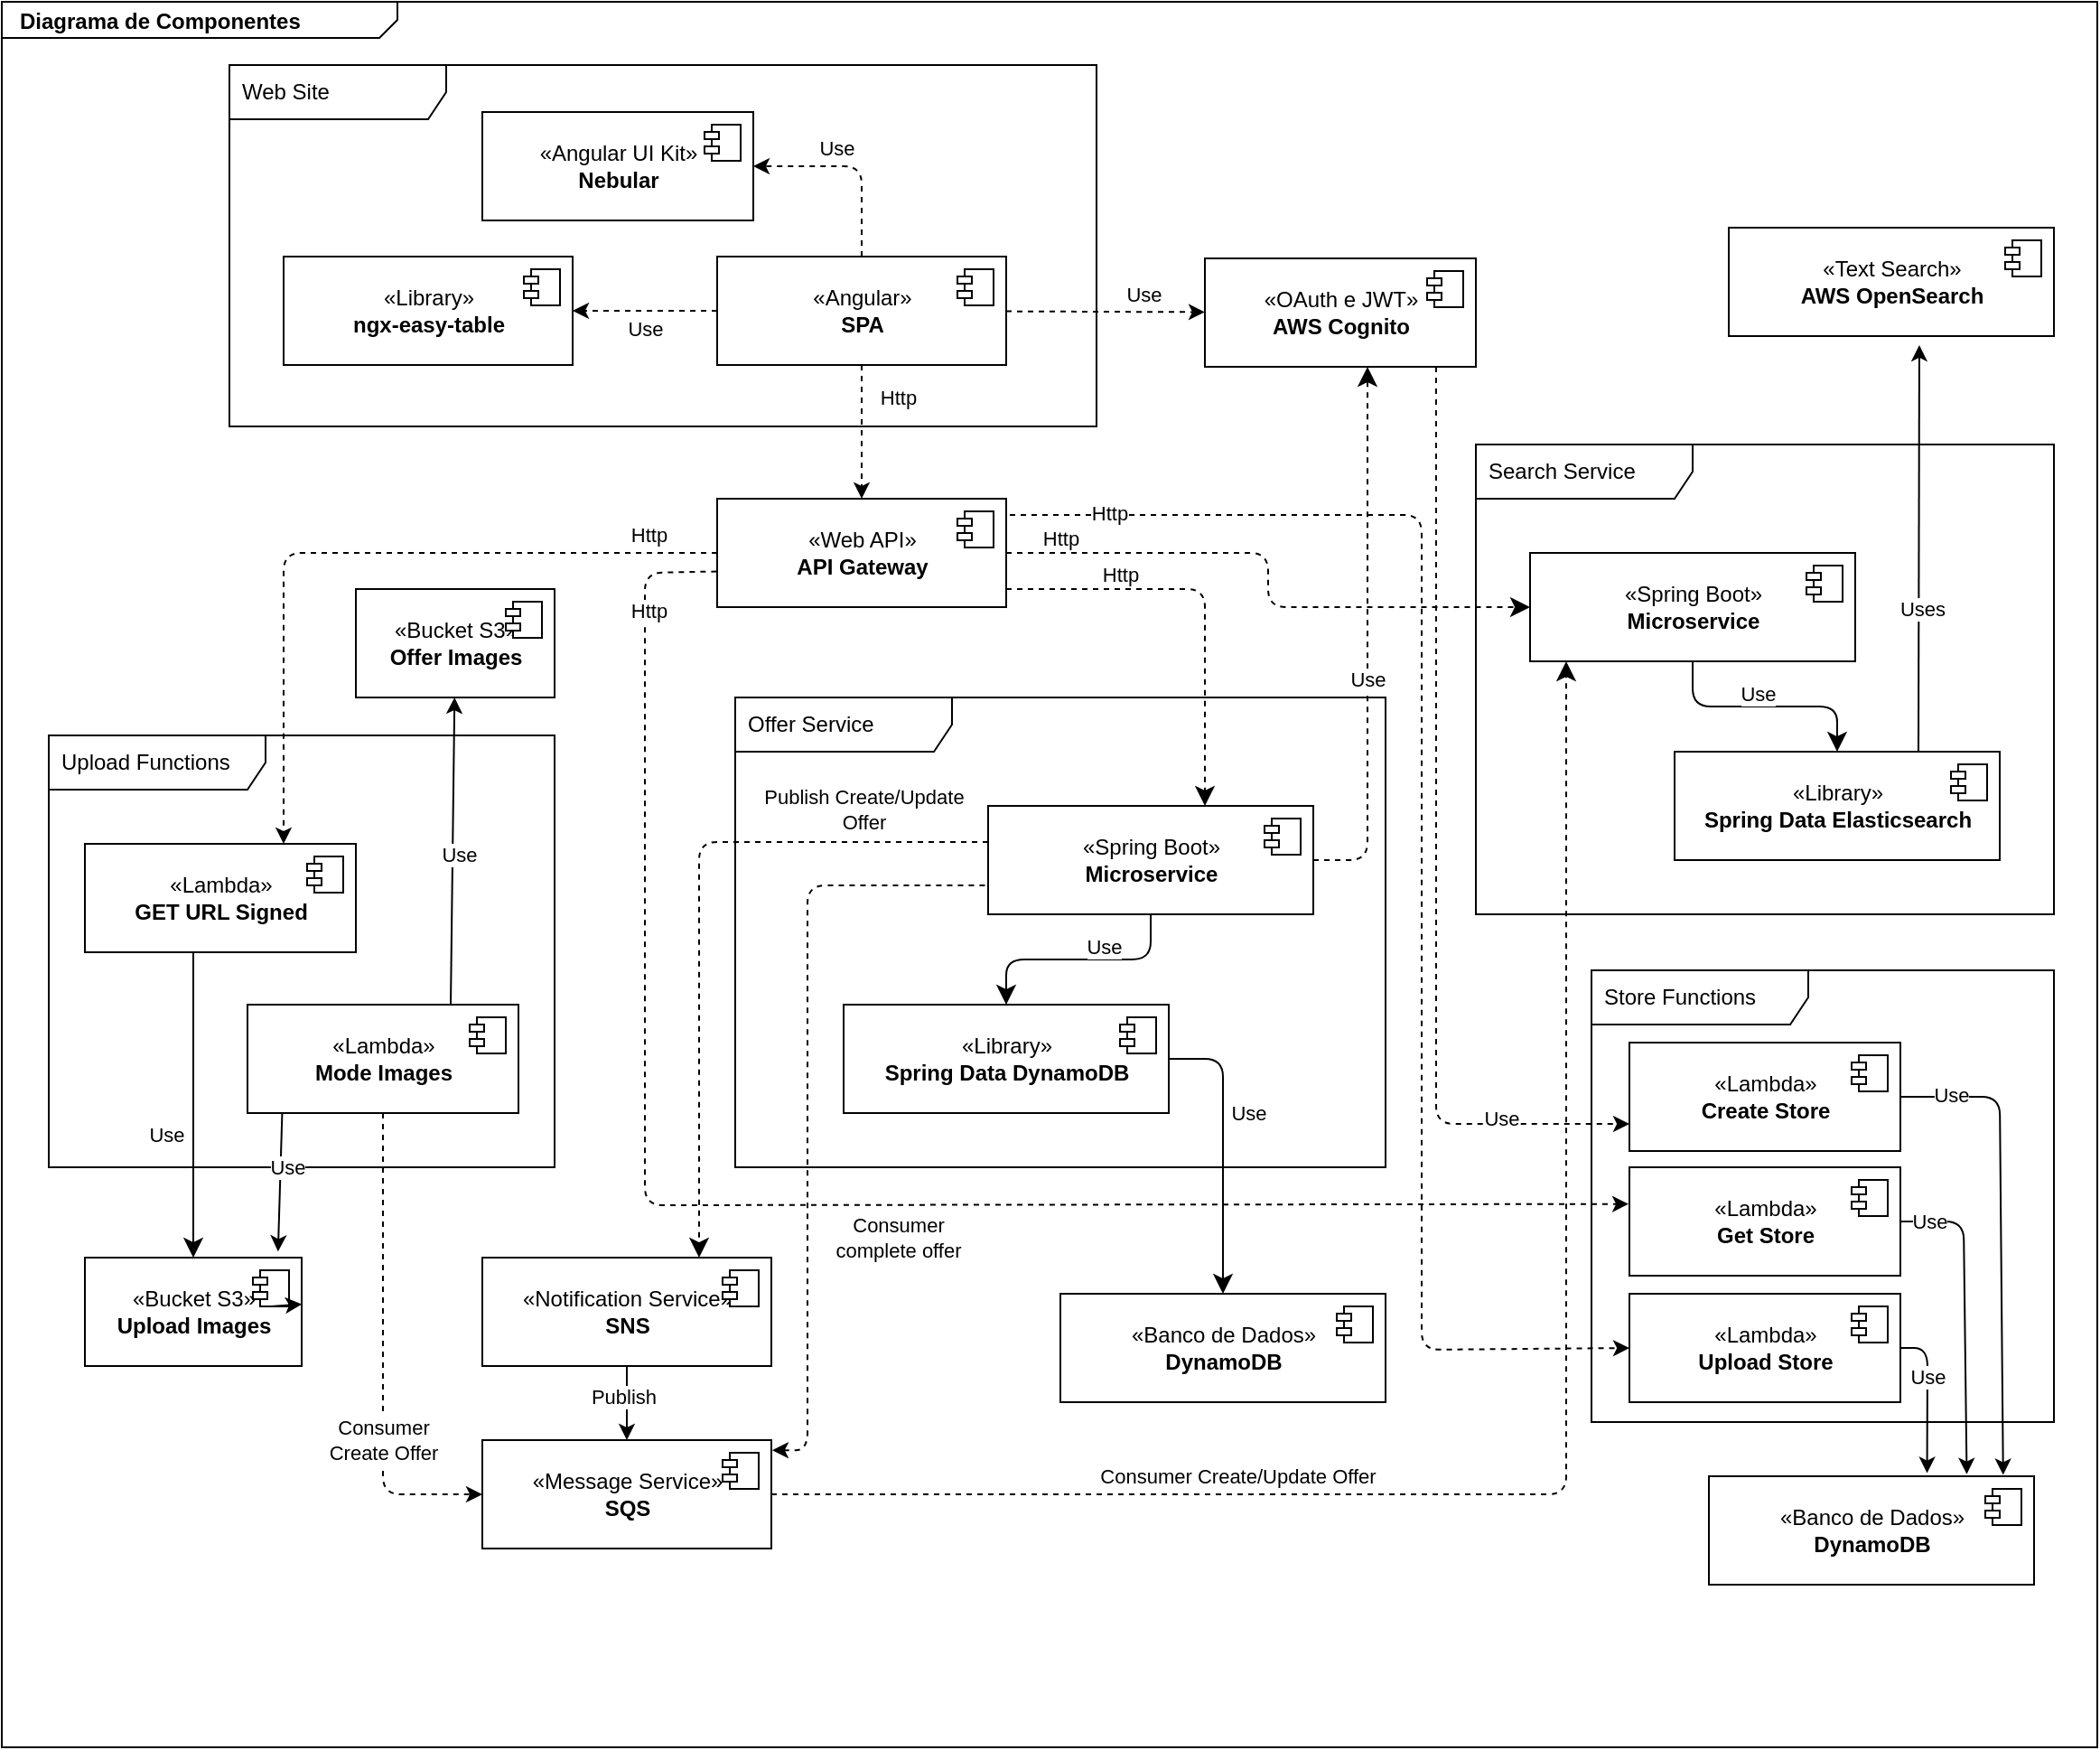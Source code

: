 <mxfile>
    <diagram id="qgDWVo3OIS60Y67VkoNV" name="Página-1">
        <mxGraphModel dx="1572" dy="752" grid="1" gridSize="10" guides="1" tooltips="1" connect="1" arrows="1" fold="1" page="1" pageScale="1" pageWidth="1169" pageHeight="827" math="0" shadow="0">
            <root>
                <mxCell id="0"/>
                <mxCell id="1" parent="0"/>
                <mxCell id="119" value="&lt;p style=&quot;margin: 0px ; margin-top: 4px ; margin-left: 10px ; text-align: left&quot;&gt;&lt;b&gt;Diagrama de Componentes&lt;/b&gt;&lt;/p&gt;" style="html=1;strokeWidth=1;shape=mxgraph.sysml.package;html=1;overflow=fill;whiteSpace=wrap;labelX=219.74;" parent="1" vertex="1">
                    <mxGeometry x="4" y="4" width="1160" height="966" as="geometry"/>
                </mxCell>
                <mxCell id="2" value="Web Site" style="shape=umlFrame;whiteSpace=wrap;html=1;width=120;height=30;boundedLbl=1;verticalAlign=middle;align=left;spacingLeft=5;" parent="1" vertex="1">
                    <mxGeometry x="130" y="39" width="480" height="200" as="geometry"/>
                </mxCell>
                <mxCell id="7" value="" style="edgeStyle=none;html=1;dashed=1;entryX=1;entryY=0.5;entryDx=0;entryDy=0;" parent="1" source="3" target="5" edge="1">
                    <mxGeometry relative="1" as="geometry">
                        <Array as="points">
                            <mxPoint x="480" y="95"/>
                        </Array>
                    </mxGeometry>
                </mxCell>
                <mxCell id="8" value="Use" style="edgeLabel;html=1;align=center;verticalAlign=middle;resizable=0;points=[];" parent="7" vertex="1" connectable="0">
                    <mxGeometry x="0.175" y="-1" relative="1" as="geometry">
                        <mxPoint y="-9" as="offset"/>
                    </mxGeometry>
                </mxCell>
                <mxCell id="14" value="" style="edgeStyle=none;html=1;dashed=1;" parent="1" source="3" target="12" edge="1">
                    <mxGeometry relative="1" as="geometry"/>
                </mxCell>
                <mxCell id="15" value="Use" style="edgeLabel;html=1;align=center;verticalAlign=middle;resizable=0;points=[];" parent="14" vertex="1" connectable="0">
                    <mxGeometry x="-0.141" y="-2" relative="1" as="geometry">
                        <mxPoint x="29" y="-12" as="offset"/>
                    </mxGeometry>
                </mxCell>
                <mxCell id="19" value="" style="edgeStyle=none;html=1;dashed=1;" parent="1" source="3" target="17" edge="1">
                    <mxGeometry relative="1" as="geometry"/>
                </mxCell>
                <mxCell id="83" value="Http" style="edgeLabel;html=1;align=center;verticalAlign=middle;resizable=0;points=[];" parent="19" vertex="1" connectable="0">
                    <mxGeometry x="-0.514" y="2" relative="1" as="geometry">
                        <mxPoint x="18" as="offset"/>
                    </mxGeometry>
                </mxCell>
                <mxCell id="117" value="" style="edgeStyle=none;html=1;dashed=1;" parent="1" source="3" target="115" edge="1">
                    <mxGeometry relative="1" as="geometry"/>
                </mxCell>
                <mxCell id="118" value="Use" style="edgeLabel;html=1;align=center;verticalAlign=middle;resizable=0;points=[];" parent="117" vertex="1" connectable="0">
                    <mxGeometry x="-0.425" relative="1" as="geometry">
                        <mxPoint x="-17" y="10" as="offset"/>
                    </mxGeometry>
                </mxCell>
                <mxCell id="3" value="«Angular»&lt;br&gt;&lt;b&gt;SPA&lt;/b&gt;" style="html=1;dropTarget=0;" parent="1" vertex="1">
                    <mxGeometry x="400" y="145" width="160" height="60" as="geometry"/>
                </mxCell>
                <mxCell id="4" value="" style="shape=module;jettyWidth=8;jettyHeight=4;" parent="3" vertex="1">
                    <mxGeometry x="1" width="20" height="20" relative="1" as="geometry">
                        <mxPoint x="-27" y="7" as="offset"/>
                    </mxGeometry>
                </mxCell>
                <mxCell id="5" value="«Angular UI Kit»&lt;br&gt;&lt;b&gt;Nebular&lt;/b&gt;" style="html=1;dropTarget=0;" parent="1" vertex="1">
                    <mxGeometry x="270" y="65" width="150" height="60" as="geometry"/>
                </mxCell>
                <mxCell id="6" value="" style="shape=module;jettyWidth=8;jettyHeight=4;" parent="5" vertex="1">
                    <mxGeometry x="1" width="20" height="20" relative="1" as="geometry">
                        <mxPoint x="-27" y="7" as="offset"/>
                    </mxGeometry>
                </mxCell>
                <mxCell id="144" style="edgeStyle=none;html=1;entryX=0;entryY=0.75;entryDx=0;entryDy=0;startArrow=none;startFill=0;endArrow=classic;endFill=1;exitX=0.853;exitY=1;exitDx=0;exitDy=0;exitPerimeter=0;dashed=1;" edge="1" parent="1" source="12" target="142">
                    <mxGeometry relative="1" as="geometry">
                        <Array as="points">
                            <mxPoint x="798" y="625"/>
                        </Array>
                    </mxGeometry>
                </mxCell>
                <mxCell id="145" value="Use" style="edgeLabel;html=1;align=center;verticalAlign=middle;resizable=0;points=[];" vertex="1" connectable="0" parent="144">
                    <mxGeometry x="0.729" y="3" relative="1" as="geometry">
                        <mxPoint as="offset"/>
                    </mxGeometry>
                </mxCell>
                <mxCell id="12" value="«OAuth e JWT»&lt;br&gt;&lt;b&gt;AWS Cognito&lt;/b&gt;" style="html=1;dropTarget=0;" parent="1" vertex="1">
                    <mxGeometry x="670" y="146" width="150" height="60" as="geometry"/>
                </mxCell>
                <mxCell id="13" value="" style="shape=module;jettyWidth=8;jettyHeight=4;" parent="12" vertex="1">
                    <mxGeometry x="1" width="20" height="20" relative="1" as="geometry">
                        <mxPoint x="-27" y="7" as="offset"/>
                    </mxGeometry>
                </mxCell>
                <mxCell id="26" style="edgeStyle=orthogonalEdgeStyle;html=1;dashed=1;" parent="1" source="17" target="24" edge="1">
                    <mxGeometry relative="1" as="geometry">
                        <Array as="points">
                            <mxPoint x="160" y="309"/>
                        </Array>
                    </mxGeometry>
                </mxCell>
                <mxCell id="82" value="Http" style="edgeLabel;html=1;align=center;verticalAlign=middle;resizable=0;points=[];" parent="26" vertex="1" connectable="0">
                    <mxGeometry x="-0.724" y="-1" relative="1" as="geometry">
                        <mxPoint x="17" y="-9" as="offset"/>
                    </mxGeometry>
                </mxCell>
                <mxCell id="80" style="edgeStyle=orthogonalEdgeStyle;html=1;endArrow=classic;endFill=1;endSize=8;dashed=1;" parent="1" source="17" target="74" edge="1">
                    <mxGeometry relative="1" as="geometry">
                        <Array as="points">
                            <mxPoint x="670" y="329"/>
                        </Array>
                    </mxGeometry>
                </mxCell>
                <mxCell id="81" value="Http" style="edgeLabel;html=1;align=center;verticalAlign=middle;resizable=0;points=[];" parent="80" vertex="1" connectable="0">
                    <mxGeometry x="-0.584" relative="1" as="geometry">
                        <mxPoint x="15" y="-8" as="offset"/>
                    </mxGeometry>
                </mxCell>
                <mxCell id="102" style="edgeStyle=orthogonalEdgeStyle;html=1;endArrow=classic;endFill=1;endSize=8;dashed=1;" parent="1" source="17" target="94" edge="1">
                    <mxGeometry relative="1" as="geometry"/>
                </mxCell>
                <mxCell id="103" value="Http" style="edgeLabel;html=1;align=center;verticalAlign=middle;resizable=0;points=[];" parent="102" vertex="1" connectable="0">
                    <mxGeometry x="-0.744" y="1" relative="1" as="geometry">
                        <mxPoint x="-11" y="-7" as="offset"/>
                    </mxGeometry>
                </mxCell>
                <mxCell id="158" style="edgeStyle=none;html=1;entryX=-0.003;entryY=0.339;entryDx=0;entryDy=0;startArrow=none;startFill=0;endArrow=classic;endFill=1;exitX=-0.002;exitY=0.671;exitDx=0;exitDy=0;exitPerimeter=0;dashed=1;entryPerimeter=0;" edge="1" parent="1" source="17" target="149">
                    <mxGeometry relative="1" as="geometry">
                        <Array as="points">
                            <mxPoint x="360" y="320"/>
                            <mxPoint x="360" y="670"/>
                        </Array>
                    </mxGeometry>
                </mxCell>
                <mxCell id="162" value="Http" style="edgeLabel;html=1;align=center;verticalAlign=middle;resizable=0;points=[];" vertex="1" connectable="0" parent="158">
                    <mxGeometry x="-0.871" y="2" relative="1" as="geometry">
                        <mxPoint as="offset"/>
                    </mxGeometry>
                </mxCell>
                <mxCell id="164" style="edgeStyle=none;html=1;entryX=0;entryY=0.5;entryDx=0;entryDy=0;dashed=1;startArrow=none;startFill=0;endArrow=classic;endFill=1;" edge="1" parent="1" target="152">
                    <mxGeometry relative="1" as="geometry">
                        <mxPoint x="550" y="288" as="sourcePoint"/>
                        <mxPoint x="895" y="728" as="targetPoint"/>
                        <Array as="points">
                            <mxPoint x="790" y="288"/>
                            <mxPoint x="790" y="750"/>
                        </Array>
                    </mxGeometry>
                </mxCell>
                <mxCell id="166" value="Http" style="edgeLabel;html=1;align=center;verticalAlign=middle;resizable=0;points=[];" vertex="1" connectable="0" parent="164">
                    <mxGeometry x="-0.836" y="1" relative="1" as="geometry">
                        <mxPoint as="offset"/>
                    </mxGeometry>
                </mxCell>
                <mxCell id="17" value="«Web API»&lt;br&gt;&lt;b&gt;API Gateway&lt;/b&gt;" style="html=1;dropTarget=0;" parent="1" vertex="1">
                    <mxGeometry x="400" y="279" width="160" height="60" as="geometry"/>
                </mxCell>
                <mxCell id="18" value="" style="shape=module;jettyWidth=8;jettyHeight=4;" parent="17" vertex="1">
                    <mxGeometry x="1" width="20" height="20" relative="1" as="geometry">
                        <mxPoint x="-27" y="7" as="offset"/>
                    </mxGeometry>
                </mxCell>
                <mxCell id="23" value="Upload Functions" style="shape=umlFrame;whiteSpace=wrap;html=1;width=120;height=30;boundedLbl=1;verticalAlign=middle;align=left;spacingLeft=5;" parent="1" vertex="1">
                    <mxGeometry x="30" y="410" width="280" height="239" as="geometry"/>
                </mxCell>
                <mxCell id="71" style="edgeStyle=orthogonalEdgeStyle;html=1;endArrow=classic;endFill=1;endSize=8;" parent="1" source="24" target="69" edge="1">
                    <mxGeometry relative="1" as="geometry">
                        <Array as="points">
                            <mxPoint x="110" y="600"/>
                            <mxPoint x="110" y="600"/>
                        </Array>
                    </mxGeometry>
                </mxCell>
                <mxCell id="72" value="Use" style="edgeLabel;html=1;align=center;verticalAlign=middle;resizable=0;points=[];" parent="71" vertex="1" connectable="0">
                    <mxGeometry x="0.309" relative="1" as="geometry">
                        <mxPoint x="-15" y="-10" as="offset"/>
                    </mxGeometry>
                </mxCell>
                <mxCell id="24" value="«Lambda»&lt;br&gt;&lt;b&gt;GET URL Signed&lt;/b&gt;" style="html=1;dropTarget=0;" parent="1" vertex="1">
                    <mxGeometry x="50" y="470" width="150" height="60" as="geometry"/>
                </mxCell>
                <mxCell id="25" value="" style="shape=module;jettyWidth=8;jettyHeight=4;" parent="24" vertex="1">
                    <mxGeometry x="1" width="20" height="20" relative="1" as="geometry">
                        <mxPoint x="-27" y="7" as="offset"/>
                    </mxGeometry>
                </mxCell>
                <mxCell id="91" style="edgeStyle=orthogonalEdgeStyle;html=1;dashed=1;endArrow=none;endFill=0;endSize=8;exitX=1.003;exitY=0.093;exitDx=0;exitDy=0;startArrow=classic;startFill=1;exitPerimeter=0;" parent="1" edge="1" source="124">
                    <mxGeometry relative="1" as="geometry">
                        <mxPoint x="430" y="743.0" as="sourcePoint"/>
                        <mxPoint x="550" y="493" as="targetPoint"/>
                        <Array as="points">
                            <mxPoint x="450" y="806"/>
                            <mxPoint x="450" y="493"/>
                        </Array>
                    </mxGeometry>
                </mxCell>
                <mxCell id="92" value="Consumer &lt;br&gt;complete offer" style="edgeLabel;html=1;align=center;verticalAlign=middle;resizable=0;points=[];" parent="91" vertex="1" connectable="0">
                    <mxGeometry x="-0.692" y="-2" relative="1" as="geometry">
                        <mxPoint x="48" y="-71" as="offset"/>
                    </mxGeometry>
                </mxCell>
                <mxCell id="106" style="edgeStyle=orthogonalEdgeStyle;html=1;endArrow=classic;endFill=1;endSize=8;dashed=1;" parent="1" source="124" target="94" edge="1">
                    <mxGeometry relative="1" as="geometry">
                        <Array as="points">
                            <mxPoint x="870" y="830"/>
                        </Array>
                    </mxGeometry>
                </mxCell>
                <mxCell id="107" value="Consumer Create/Update Offer" style="edgeLabel;html=1;align=center;verticalAlign=middle;resizable=0;points=[];" parent="106" vertex="1" connectable="0">
                    <mxGeometry x="-0.297" y="-2" relative="1" as="geometry">
                        <mxPoint x="-59" y="-12" as="offset"/>
                    </mxGeometry>
                </mxCell>
                <mxCell id="126" value="" style="edgeStyle=none;html=1;" edge="1" parent="1" source="64" target="124">
                    <mxGeometry relative="1" as="geometry"/>
                </mxCell>
                <mxCell id="127" value="Publish" style="edgeLabel;html=1;align=center;verticalAlign=middle;resizable=0;points=[];" vertex="1" connectable="0" parent="126">
                    <mxGeometry x="-0.171" y="-2" relative="1" as="geometry">
                        <mxPoint as="offset"/>
                    </mxGeometry>
                </mxCell>
                <mxCell id="64" value="«Notification Service»&lt;br&gt;&lt;b&gt;SNS&lt;/b&gt;" style="html=1;dropTarget=0;" parent="1" vertex="1">
                    <mxGeometry x="270" y="699" width="160" height="60" as="geometry"/>
                </mxCell>
                <mxCell id="65" value="" style="shape=module;jettyWidth=8;jettyHeight=4;" parent="64" vertex="1">
                    <mxGeometry x="1" width="20" height="20" relative="1" as="geometry">
                        <mxPoint x="-27" y="7" as="offset"/>
                    </mxGeometry>
                </mxCell>
                <mxCell id="69" value="«Bucket S3»&lt;br&gt;&lt;b&gt;Upload Images&lt;/b&gt;" style="html=1;dropTarget=0;" parent="1" vertex="1">
                    <mxGeometry x="50" y="699" width="120" height="60" as="geometry"/>
                </mxCell>
                <mxCell id="70" value="" style="shape=module;jettyWidth=8;jettyHeight=4;" parent="69" vertex="1">
                    <mxGeometry x="1" width="20" height="20" relative="1" as="geometry">
                        <mxPoint x="-27" y="7" as="offset"/>
                    </mxGeometry>
                </mxCell>
                <mxCell id="139" style="edgeStyle=none;html=1;exitX=0.5;exitY=1;exitDx=0;exitDy=0;startArrow=none;startFill=0;endArrow=classic;endFill=1;" edge="1" parent="69" source="70" target="69">
                    <mxGeometry relative="1" as="geometry"/>
                </mxCell>
                <mxCell id="73" value="Offer Service" style="shape=umlFrame;whiteSpace=wrap;html=1;width=120;height=30;boundedLbl=1;verticalAlign=middle;align=left;spacingLeft=5;" parent="1" vertex="1">
                    <mxGeometry x="410" y="389" width="360" height="260" as="geometry"/>
                </mxCell>
                <mxCell id="85" style="edgeStyle=orthogonalEdgeStyle;html=1;endArrow=classic;endFill=1;endSize=8;" parent="1" source="74" target="76" edge="1">
                    <mxGeometry relative="1" as="geometry"/>
                </mxCell>
                <mxCell id="86" value="Use" style="edgeLabel;html=1;align=center;verticalAlign=middle;resizable=0;points=[];" parent="85" vertex="1" connectable="0">
                    <mxGeometry x="-0.258" y="2" relative="1" as="geometry">
                        <mxPoint x="-3" y="-9" as="offset"/>
                    </mxGeometry>
                </mxCell>
                <mxCell id="87" style="edgeStyle=orthogonalEdgeStyle;html=1;entryX=0.5;entryY=0;entryDx=0;entryDy=0;endArrow=classic;endFill=1;endSize=8;exitX=1;exitY=0.5;exitDx=0;exitDy=0;" parent="1" source="76" target="78" edge="1">
                    <mxGeometry relative="1" as="geometry">
                        <Array as="points">
                            <mxPoint x="680" y="589"/>
                            <mxPoint x="680" y="699"/>
                        </Array>
                    </mxGeometry>
                </mxCell>
                <mxCell id="88" value="Use" style="edgeLabel;html=1;align=center;verticalAlign=middle;resizable=0;points=[];" parent="87" vertex="1" connectable="0">
                    <mxGeometry x="-0.249" relative="1" as="geometry">
                        <mxPoint x="14" as="offset"/>
                    </mxGeometry>
                </mxCell>
                <mxCell id="89" style="edgeStyle=orthogonalEdgeStyle;html=1;entryX=0.75;entryY=0;entryDx=0;entryDy=0;endArrow=classic;endFill=1;endSize=8;dashed=1;" parent="1" source="74" target="64" edge="1">
                    <mxGeometry relative="1" as="geometry">
                        <Array as="points">
                            <mxPoint x="390" y="469"/>
                        </Array>
                    </mxGeometry>
                </mxCell>
                <mxCell id="90" value="Publish Create/Update&lt;br&gt;Offer" style="edgeLabel;html=1;align=center;verticalAlign=middle;resizable=0;points=[];" parent="89" vertex="1" connectable="0">
                    <mxGeometry x="-0.685" y="-4" relative="1" as="geometry">
                        <mxPoint x="-8" y="-14" as="offset"/>
                    </mxGeometry>
                </mxCell>
                <mxCell id="108" style="edgeStyle=orthogonalEdgeStyle;html=1;dashed=1;endArrow=classic;endFill=1;endSize=8;" parent="1" source="74" target="12" edge="1">
                    <mxGeometry relative="1" as="geometry">
                        <mxPoint x="1031" y="579" as="targetPoint"/>
                        <Array as="points">
                            <mxPoint x="760" y="479"/>
                        </Array>
                    </mxGeometry>
                </mxCell>
                <mxCell id="111" value="Use" style="edgeLabel;html=1;align=center;verticalAlign=middle;resizable=0;points=[];" parent="108" vertex="1" connectable="0">
                    <mxGeometry x="-0.095" y="-5" relative="1" as="geometry">
                        <mxPoint x="-5" y="7" as="offset"/>
                    </mxGeometry>
                </mxCell>
                <mxCell id="74" value="«Spring Boot»&lt;br&gt;&lt;b&gt;Microservice&lt;/b&gt;" style="html=1;dropTarget=0;" parent="1" vertex="1">
                    <mxGeometry x="550" y="449" width="180" height="60" as="geometry"/>
                </mxCell>
                <mxCell id="75" value="" style="shape=module;jettyWidth=8;jettyHeight=4;" parent="74" vertex="1">
                    <mxGeometry x="1" width="20" height="20" relative="1" as="geometry">
                        <mxPoint x="-27" y="7" as="offset"/>
                    </mxGeometry>
                </mxCell>
                <mxCell id="76" value="«Library»&lt;br&gt;&lt;b&gt;Spring Data DynamoDB&lt;/b&gt;" style="html=1;dropTarget=0;" parent="1" vertex="1">
                    <mxGeometry x="470" y="559" width="180" height="60" as="geometry"/>
                </mxCell>
                <mxCell id="77" value="" style="shape=module;jettyWidth=8;jettyHeight=4;" parent="76" vertex="1">
                    <mxGeometry x="1" width="20" height="20" relative="1" as="geometry">
                        <mxPoint x="-27" y="7" as="offset"/>
                    </mxGeometry>
                </mxCell>
                <mxCell id="78" value="«Banco de Dados»&lt;br&gt;&lt;b&gt;DynamoDB&lt;/b&gt;" style="html=1;dropTarget=0;" parent="1" vertex="1">
                    <mxGeometry x="590" y="719" width="180" height="60" as="geometry"/>
                </mxCell>
                <mxCell id="79" value="" style="shape=module;jettyWidth=8;jettyHeight=4;" parent="78" vertex="1">
                    <mxGeometry x="1" width="20" height="20" relative="1" as="geometry">
                        <mxPoint x="-27" y="7" as="offset"/>
                    </mxGeometry>
                </mxCell>
                <mxCell id="93" value="Search Service" style="shape=umlFrame;whiteSpace=wrap;html=1;width=120;height=30;boundedLbl=1;verticalAlign=middle;align=left;spacingLeft=5;" parent="1" vertex="1">
                    <mxGeometry x="820" y="249" width="320" height="260" as="geometry"/>
                </mxCell>
                <mxCell id="104" style="edgeStyle=orthogonalEdgeStyle;html=1;endArrow=classic;endFill=1;endSize=8;" parent="1" source="94" target="96" edge="1">
                    <mxGeometry relative="1" as="geometry"/>
                </mxCell>
                <mxCell id="114" value="Use" style="edgeLabel;html=1;align=center;verticalAlign=middle;resizable=0;points=[];" parent="104" vertex="1" connectable="0">
                    <mxGeometry x="-0.061" y="2" relative="1" as="geometry">
                        <mxPoint y="-5" as="offset"/>
                    </mxGeometry>
                </mxCell>
                <mxCell id="94" value="«Spring Boot»&lt;br&gt;&lt;b&gt;Microservice&lt;/b&gt;" style="html=1;dropTarget=0;" parent="1" vertex="1">
                    <mxGeometry x="850" y="309" width="180" height="60" as="geometry"/>
                </mxCell>
                <mxCell id="95" value="" style="shape=module;jettyWidth=8;jettyHeight=4;" parent="94" vertex="1">
                    <mxGeometry x="1" width="20" height="20" relative="1" as="geometry">
                        <mxPoint x="-27" y="7" as="offset"/>
                    </mxGeometry>
                </mxCell>
                <mxCell id="122" style="edgeStyle=none;html=1;entryX=0.586;entryY=1.083;entryDx=0;entryDy=0;entryPerimeter=0;exitX=0.75;exitY=0;exitDx=0;exitDy=0;" edge="1" parent="1" source="96" target="98">
                    <mxGeometry relative="1" as="geometry"/>
                </mxCell>
                <mxCell id="123" value="Uses" style="edgeLabel;html=1;align=center;verticalAlign=middle;resizable=0;points=[];" vertex="1" connectable="0" parent="122">
                    <mxGeometry x="0.262" y="-1" relative="1" as="geometry">
                        <mxPoint y="63" as="offset"/>
                    </mxGeometry>
                </mxCell>
                <mxCell id="96" value="«Library»&lt;br&gt;&lt;b&gt;Spring Data Elasticsearch&lt;/b&gt;" style="html=1;dropTarget=0;" parent="1" vertex="1">
                    <mxGeometry x="930" y="419" width="180" height="60" as="geometry"/>
                </mxCell>
                <mxCell id="97" value="" style="shape=module;jettyWidth=8;jettyHeight=4;" parent="96" vertex="1">
                    <mxGeometry x="1" width="20" height="20" relative="1" as="geometry">
                        <mxPoint x="-27" y="7" as="offset"/>
                    </mxGeometry>
                </mxCell>
                <mxCell id="98" value="«Text Search»&lt;br&gt;&lt;b&gt;AWS OpenSearch&lt;/b&gt;" style="html=1;dropTarget=0;" parent="1" vertex="1">
                    <mxGeometry x="960" y="129" width="180" height="60" as="geometry"/>
                </mxCell>
                <mxCell id="99" value="" style="shape=module;jettyWidth=8;jettyHeight=4;" parent="98" vertex="1">
                    <mxGeometry x="1" width="20" height="20" relative="1" as="geometry">
                        <mxPoint x="-27" y="7" as="offset"/>
                    </mxGeometry>
                </mxCell>
                <mxCell id="115" value="«Library»&lt;br&gt;&lt;b&gt;ngx-easy-table&lt;/b&gt;" style="html=1;dropTarget=0;" parent="1" vertex="1">
                    <mxGeometry x="160" y="145" width="160" height="60" as="geometry"/>
                </mxCell>
                <mxCell id="116" value="" style="shape=module;jettyWidth=8;jettyHeight=4;" parent="115" vertex="1">
                    <mxGeometry x="1" width="20" height="20" relative="1" as="geometry">
                        <mxPoint x="-27" y="7" as="offset"/>
                    </mxGeometry>
                </mxCell>
                <mxCell id="124" value="«Message Service»&lt;br&gt;&lt;b&gt;SQS&lt;/b&gt;" style="html=1;dropTarget=0;" vertex="1" parent="1">
                    <mxGeometry x="270" y="800" width="160" height="60" as="geometry"/>
                </mxCell>
                <mxCell id="125" value="" style="shape=module;jettyWidth=8;jettyHeight=4;" vertex="1" parent="124">
                    <mxGeometry x="1" width="20" height="20" relative="1" as="geometry">
                        <mxPoint x="-27" y="7" as="offset"/>
                    </mxGeometry>
                </mxCell>
                <mxCell id="130" style="edgeStyle=none;html=1;entryX=0;entryY=0.5;entryDx=0;entryDy=0;dashed=1;" edge="1" parent="1" source="128" target="124">
                    <mxGeometry relative="1" as="geometry">
                        <Array as="points">
                            <mxPoint x="215" y="830"/>
                        </Array>
                    </mxGeometry>
                </mxCell>
                <mxCell id="131" value="Consumer &lt;br&gt;Create Offer" style="edgeLabel;html=1;align=center;verticalAlign=middle;resizable=0;points=[];" vertex="1" connectable="0" parent="130">
                    <mxGeometry x="-0.629" y="4" relative="1" as="geometry">
                        <mxPoint x="-4" y="131" as="offset"/>
                    </mxGeometry>
                </mxCell>
                <mxCell id="133" style="edgeStyle=none;html=1;startArrow=none;startFill=0;endArrow=classic;endFill=1;exitX=0.128;exitY=1.003;exitDx=0;exitDy=0;exitPerimeter=0;entryX=0.891;entryY=-0.056;entryDx=0;entryDy=0;entryPerimeter=0;" edge="1" parent="1" source="128" target="69">
                    <mxGeometry relative="1" as="geometry"/>
                </mxCell>
                <mxCell id="134" value="Use" style="edgeLabel;html=1;align=center;verticalAlign=middle;resizable=0;points=[];" vertex="1" connectable="0" parent="133">
                    <mxGeometry x="-0.232" y="3" relative="1" as="geometry">
                        <mxPoint as="offset"/>
                    </mxGeometry>
                </mxCell>
                <mxCell id="137" style="edgeStyle=none;html=1;startArrow=none;startFill=0;endArrow=classic;endFill=1;exitX=0.75;exitY=0;exitDx=0;exitDy=0;" edge="1" parent="1" source="128" target="135">
                    <mxGeometry relative="1" as="geometry"/>
                </mxCell>
                <mxCell id="138" value="Use" style="edgeLabel;html=1;align=center;verticalAlign=middle;resizable=0;points=[];" vertex="1" connectable="0" parent="137">
                    <mxGeometry x="-0.016" y="-3" relative="1" as="geometry">
                        <mxPoint as="offset"/>
                    </mxGeometry>
                </mxCell>
                <mxCell id="128" value="«Lambda»&lt;br&gt;&lt;b&gt;Mode Images&lt;/b&gt;" style="html=1;dropTarget=0;" vertex="1" parent="1">
                    <mxGeometry x="140" y="559" width="150" height="60" as="geometry"/>
                </mxCell>
                <mxCell id="129" value="" style="shape=module;jettyWidth=8;jettyHeight=4;" vertex="1" parent="128">
                    <mxGeometry x="1" width="20" height="20" relative="1" as="geometry">
                        <mxPoint x="-27" y="7" as="offset"/>
                    </mxGeometry>
                </mxCell>
                <mxCell id="135" value="«Bucket S3»&lt;br&gt;&lt;b&gt;Offer Images&lt;/b&gt;" style="html=1;dropTarget=0;" vertex="1" parent="1">
                    <mxGeometry x="200" y="329" width="110" height="60" as="geometry"/>
                </mxCell>
                <mxCell id="136" value="" style="shape=module;jettyWidth=8;jettyHeight=4;" vertex="1" parent="135">
                    <mxGeometry x="1" width="20" height="20" relative="1" as="geometry">
                        <mxPoint x="-27" y="7" as="offset"/>
                    </mxGeometry>
                </mxCell>
                <mxCell id="140" value="Store Functions" style="shape=umlFrame;whiteSpace=wrap;html=1;width=120;height=30;boundedLbl=1;verticalAlign=middle;align=left;spacingLeft=5;" vertex="1" parent="1">
                    <mxGeometry x="884" y="540" width="256" height="250" as="geometry"/>
                </mxCell>
                <mxCell id="148" style="edgeStyle=none;html=1;startArrow=none;startFill=0;endArrow=classic;endFill=1;entryX=0.905;entryY=-0.013;entryDx=0;entryDy=0;entryPerimeter=0;" edge="1" parent="1" source="142" target="146">
                    <mxGeometry relative="1" as="geometry">
                        <Array as="points">
                            <mxPoint x="1110" y="610"/>
                        </Array>
                    </mxGeometry>
                </mxCell>
                <mxCell id="155" value="Use" style="edgeLabel;html=1;align=center;verticalAlign=middle;resizable=0;points=[];" vertex="1" connectable="0" parent="148">
                    <mxGeometry x="-0.788" y="1" relative="1" as="geometry">
                        <mxPoint as="offset"/>
                    </mxGeometry>
                </mxCell>
                <mxCell id="142" value="«Lambda»&lt;br&gt;&lt;b&gt;Create Store&lt;/b&gt;" style="html=1;dropTarget=0;" vertex="1" parent="1">
                    <mxGeometry x="905" y="580" width="150" height="60" as="geometry"/>
                </mxCell>
                <mxCell id="143" value="" style="shape=module;jettyWidth=8;jettyHeight=4;" vertex="1" parent="142">
                    <mxGeometry x="1" width="20" height="20" relative="1" as="geometry">
                        <mxPoint x="-27" y="7" as="offset"/>
                    </mxGeometry>
                </mxCell>
                <mxCell id="146" value="«Banco de Dados»&lt;br&gt;&lt;b&gt;DynamoDB&lt;/b&gt;" style="html=1;dropTarget=0;" vertex="1" parent="1">
                    <mxGeometry x="949" y="820" width="180" height="60" as="geometry"/>
                </mxCell>
                <mxCell id="147" value="" style="shape=module;jettyWidth=8;jettyHeight=4;" vertex="1" parent="146">
                    <mxGeometry x="1" width="20" height="20" relative="1" as="geometry">
                        <mxPoint x="-27" y="7" as="offset"/>
                    </mxGeometry>
                </mxCell>
                <mxCell id="151" style="edgeStyle=none;html=1;startArrow=none;startFill=0;endArrow=classic;endFill=1;entryX=0.793;entryY=-0.019;entryDx=0;entryDy=0;entryPerimeter=0;" edge="1" parent="1" source="149" target="146">
                    <mxGeometry relative="1" as="geometry">
                        <Array as="points">
                            <mxPoint x="1090" y="679"/>
                        </Array>
                    </mxGeometry>
                </mxCell>
                <mxCell id="156" value="Use" style="edgeLabel;html=1;align=center;verticalAlign=middle;resizable=0;points=[];" vertex="1" connectable="0" parent="151">
                    <mxGeometry x="-0.822" relative="1" as="geometry">
                        <mxPoint as="offset"/>
                    </mxGeometry>
                </mxCell>
                <mxCell id="149" value="«Lambda»&lt;br&gt;&lt;b&gt;Get Store&lt;/b&gt;" style="html=1;dropTarget=0;" vertex="1" parent="1">
                    <mxGeometry x="905" y="649" width="150" height="60" as="geometry"/>
                </mxCell>
                <mxCell id="150" value="" style="shape=module;jettyWidth=8;jettyHeight=4;" vertex="1" parent="149">
                    <mxGeometry x="1" width="20" height="20" relative="1" as="geometry">
                        <mxPoint x="-27" y="7" as="offset"/>
                    </mxGeometry>
                </mxCell>
                <mxCell id="154" style="edgeStyle=none;html=1;startArrow=none;startFill=0;endArrow=classic;endFill=1;entryX=0.671;entryY=-0.029;entryDx=0;entryDy=0;entryPerimeter=0;" edge="1" parent="1" source="152" target="146">
                    <mxGeometry relative="1" as="geometry">
                        <Array as="points">
                            <mxPoint x="1070" y="749"/>
                        </Array>
                    </mxGeometry>
                </mxCell>
                <mxCell id="157" value="Use" style="edgeLabel;html=1;align=center;verticalAlign=middle;resizable=0;points=[];" vertex="1" connectable="0" parent="154">
                    <mxGeometry x="-0.264" relative="1" as="geometry">
                        <mxPoint as="offset"/>
                    </mxGeometry>
                </mxCell>
                <mxCell id="152" value="«Lambda»&lt;br&gt;&lt;b&gt;Upload Store&lt;/b&gt;" style="html=1;dropTarget=0;" vertex="1" parent="1">
                    <mxGeometry x="905" y="719" width="150" height="60" as="geometry"/>
                </mxCell>
                <mxCell id="153" value="" style="shape=module;jettyWidth=8;jettyHeight=4;" vertex="1" parent="152">
                    <mxGeometry x="1" width="20" height="20" relative="1" as="geometry">
                        <mxPoint x="-27" y="7" as="offset"/>
                    </mxGeometry>
                </mxCell>
            </root>
        </mxGraphModel>
    </diagram>
</mxfile>